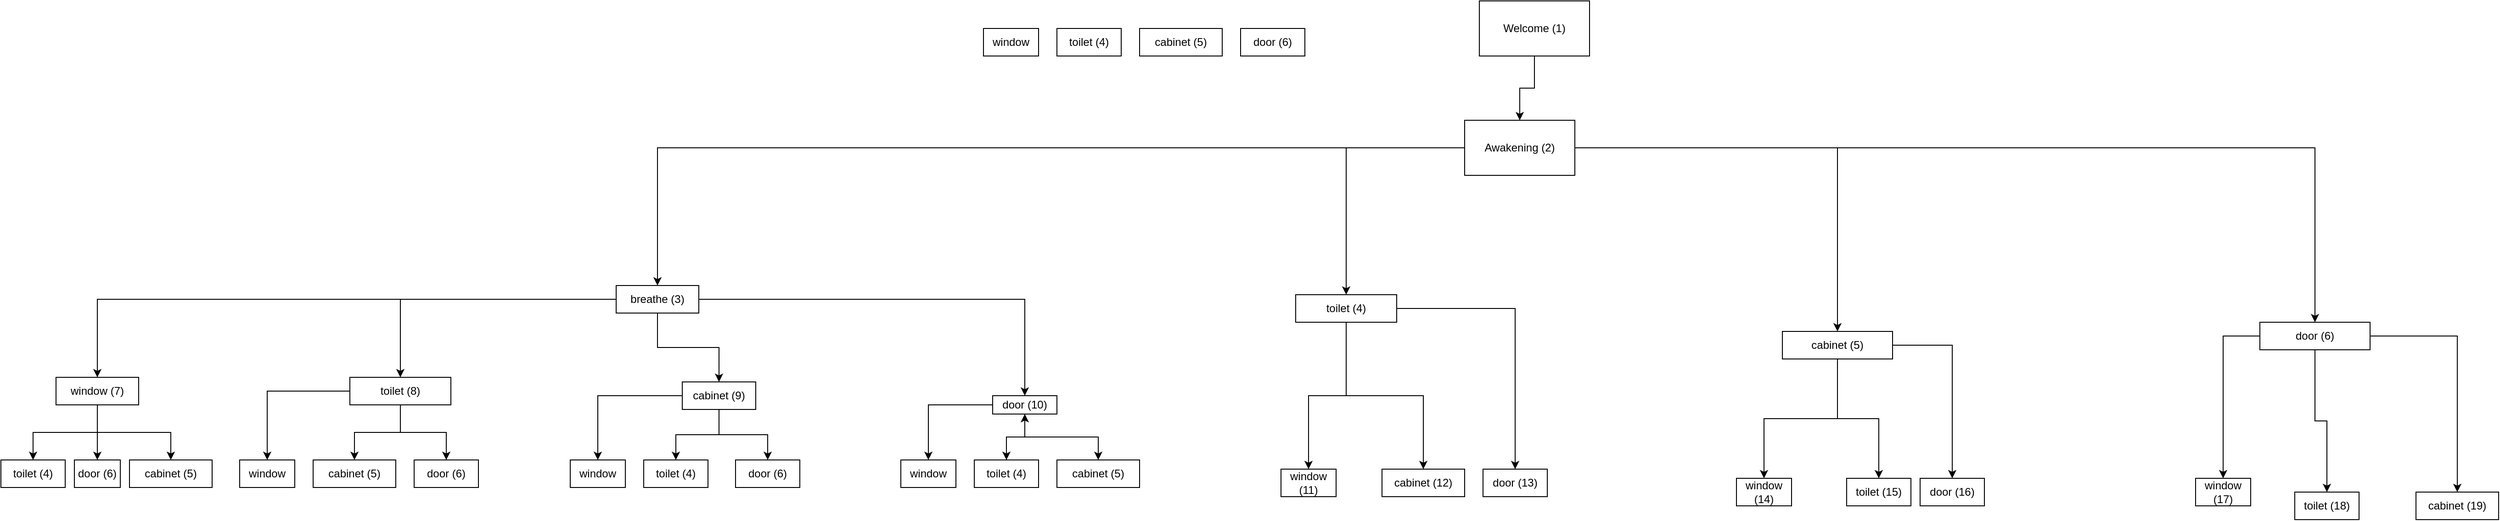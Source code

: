 <mxfile version="20.8.5" type="github">
  <diagram id="0DH3T3HT9MEGjzves2Dj" name="Page-1">
    <mxGraphModel dx="2580" dy="476" grid="1" gridSize="10" guides="1" tooltips="1" connect="1" arrows="1" fold="1" page="1" pageScale="1" pageWidth="827" pageHeight="1169" math="0" shadow="0">
      <root>
        <mxCell id="0" />
        <mxCell id="1" parent="0" />
        <mxCell id="7w73uh7pz82JfWq3_6is-2" style="edgeStyle=orthogonalEdgeStyle;rounded=0;orthogonalLoop=1;jettySize=auto;html=1;" parent="1" source="7w73uh7pz82JfWq3_6is-1" target="7w73uh7pz82JfWq3_6is-3" edge="1">
          <mxGeometry relative="1" as="geometry">
            <mxPoint x="400" y="150" as="targetPoint" />
          </mxGeometry>
        </mxCell>
        <mxCell id="7w73uh7pz82JfWq3_6is-1" value="Welcome (1)" style="rounded=0;whiteSpace=wrap;html=1;" parent="1" vertex="1">
          <mxGeometry x="340" y="20" width="120" height="60" as="geometry" />
        </mxCell>
        <mxCell id="l_ruqOLuNQAMom3T-3BF-50" style="edgeStyle=orthogonalEdgeStyle;rounded=0;orthogonalLoop=1;jettySize=auto;html=1;" edge="1" parent="1" source="7w73uh7pz82JfWq3_6is-3" target="7w73uh7pz82JfWq3_6is-17">
          <mxGeometry relative="1" as="geometry" />
        </mxCell>
        <mxCell id="l_ruqOLuNQAMom3T-3BF-51" style="edgeStyle=orthogonalEdgeStyle;rounded=0;orthogonalLoop=1;jettySize=auto;html=1;" edge="1" parent="1" source="7w73uh7pz82JfWq3_6is-3" target="7w73uh7pz82JfWq3_6is-15">
          <mxGeometry relative="1" as="geometry" />
        </mxCell>
        <mxCell id="l_ruqOLuNQAMom3T-3BF-52" style="edgeStyle=orthogonalEdgeStyle;rounded=0;orthogonalLoop=1;jettySize=auto;html=1;" edge="1" parent="1" source="7w73uh7pz82JfWq3_6is-3" target="7w73uh7pz82JfWq3_6is-12">
          <mxGeometry relative="1" as="geometry" />
        </mxCell>
        <mxCell id="l_ruqOLuNQAMom3T-3BF-53" style="edgeStyle=orthogonalEdgeStyle;rounded=0;orthogonalLoop=1;jettySize=auto;html=1;" edge="1" parent="1" source="7w73uh7pz82JfWq3_6is-3" target="7w73uh7pz82JfWq3_6is-10">
          <mxGeometry relative="1" as="geometry" />
        </mxCell>
        <mxCell id="7w73uh7pz82JfWq3_6is-3" value="Awakening (2)" style="rounded=0;whiteSpace=wrap;html=1;" parent="1" vertex="1">
          <mxGeometry x="324" y="150" width="120" height="60" as="geometry" />
        </mxCell>
        <mxCell id="7iLDofzupHCWeBJ56FgA-15" style="edgeStyle=orthogonalEdgeStyle;rounded=0;orthogonalLoop=1;jettySize=auto;html=1;" parent="1" source="7w73uh7pz82JfWq3_6is-10" target="7iLDofzupHCWeBJ56FgA-1" edge="1">
          <mxGeometry relative="1" as="geometry" />
        </mxCell>
        <mxCell id="7iLDofzupHCWeBJ56FgA-16" style="edgeStyle=orthogonalEdgeStyle;rounded=0;orthogonalLoop=1;jettySize=auto;html=1;" parent="1" source="7w73uh7pz82JfWq3_6is-10" target="7iLDofzupHCWeBJ56FgA-2" edge="1">
          <mxGeometry relative="1" as="geometry" />
        </mxCell>
        <mxCell id="7iLDofzupHCWeBJ56FgA-17" style="edgeStyle=orthogonalEdgeStyle;rounded=0;orthogonalLoop=1;jettySize=auto;html=1;" parent="1" source="7w73uh7pz82JfWq3_6is-10" target="7iLDofzupHCWeBJ56FgA-3" edge="1">
          <mxGeometry relative="1" as="geometry" />
        </mxCell>
        <mxCell id="7iLDofzupHCWeBJ56FgA-18" style="edgeStyle=orthogonalEdgeStyle;rounded=0;orthogonalLoop=1;jettySize=auto;html=1;" parent="1" source="7w73uh7pz82JfWq3_6is-10" target="7iLDofzupHCWeBJ56FgA-4" edge="1">
          <mxGeometry relative="1" as="geometry" />
        </mxCell>
        <mxCell id="7w73uh7pz82JfWq3_6is-10" value="breathe (3)" style="rounded=0;whiteSpace=wrap;html=1;" parent="1" vertex="1">
          <mxGeometry x="-600" y="330" width="90" height="30" as="geometry" />
        </mxCell>
        <mxCell id="7iLDofzupHCWeBJ56FgA-41" style="edgeStyle=orthogonalEdgeStyle;rounded=0;orthogonalLoop=1;jettySize=auto;html=1;" parent="1" source="7w73uh7pz82JfWq3_6is-12" target="7iLDofzupHCWeBJ56FgA-28" edge="1">
          <mxGeometry relative="1" as="geometry" />
        </mxCell>
        <mxCell id="7iLDofzupHCWeBJ56FgA-42" style="edgeStyle=orthogonalEdgeStyle;rounded=0;orthogonalLoop=1;jettySize=auto;html=1;" parent="1" source="7w73uh7pz82JfWq3_6is-12" target="7iLDofzupHCWeBJ56FgA-30" edge="1">
          <mxGeometry relative="1" as="geometry" />
        </mxCell>
        <mxCell id="7iLDofzupHCWeBJ56FgA-43" style="edgeStyle=orthogonalEdgeStyle;rounded=0;orthogonalLoop=1;jettySize=auto;html=1;" parent="1" source="7w73uh7pz82JfWq3_6is-12" target="7iLDofzupHCWeBJ56FgA-31" edge="1">
          <mxGeometry relative="1" as="geometry" />
        </mxCell>
        <mxCell id="7w73uh7pz82JfWq3_6is-12" value="toilet (4)" style="rounded=0;whiteSpace=wrap;html=1;" parent="1" vertex="1">
          <mxGeometry x="140" y="340" width="110" height="30" as="geometry" />
        </mxCell>
        <mxCell id="7iLDofzupHCWeBJ56FgA-44" style="edgeStyle=orthogonalEdgeStyle;rounded=0;orthogonalLoop=1;jettySize=auto;html=1;" parent="1" source="7w73uh7pz82JfWq3_6is-15" target="7iLDofzupHCWeBJ56FgA-33" edge="1">
          <mxGeometry relative="1" as="geometry" />
        </mxCell>
        <mxCell id="7iLDofzupHCWeBJ56FgA-45" style="edgeStyle=orthogonalEdgeStyle;rounded=0;orthogonalLoop=1;jettySize=auto;html=1;" parent="1" source="7w73uh7pz82JfWq3_6is-15" target="7iLDofzupHCWeBJ56FgA-32" edge="1">
          <mxGeometry relative="1" as="geometry" />
        </mxCell>
        <mxCell id="7iLDofzupHCWeBJ56FgA-46" style="edgeStyle=orthogonalEdgeStyle;rounded=0;orthogonalLoop=1;jettySize=auto;html=1;" parent="1" source="7w73uh7pz82JfWq3_6is-15" target="7iLDofzupHCWeBJ56FgA-35" edge="1">
          <mxGeometry relative="1" as="geometry" />
        </mxCell>
        <mxCell id="7w73uh7pz82JfWq3_6is-15" value="cabinet (5)" style="rounded=0;whiteSpace=wrap;html=1;" parent="1" vertex="1">
          <mxGeometry x="670" y="380" width="120" height="30" as="geometry" />
        </mxCell>
        <mxCell id="7iLDofzupHCWeBJ56FgA-47" style="edgeStyle=orthogonalEdgeStyle;rounded=0;orthogonalLoop=1;jettySize=auto;html=1;" parent="1" source="7w73uh7pz82JfWq3_6is-17" target="7iLDofzupHCWeBJ56FgA-37" edge="1">
          <mxGeometry relative="1" as="geometry" />
        </mxCell>
        <mxCell id="7iLDofzupHCWeBJ56FgA-48" style="edgeStyle=orthogonalEdgeStyle;rounded=0;orthogonalLoop=1;jettySize=auto;html=1;" parent="1" source="7w73uh7pz82JfWq3_6is-17" target="7iLDofzupHCWeBJ56FgA-36" edge="1">
          <mxGeometry relative="1" as="geometry" />
        </mxCell>
        <mxCell id="7iLDofzupHCWeBJ56FgA-49" style="edgeStyle=orthogonalEdgeStyle;rounded=0;orthogonalLoop=1;jettySize=auto;html=1;" parent="1" source="7w73uh7pz82JfWq3_6is-17" target="7iLDofzupHCWeBJ56FgA-38" edge="1">
          <mxGeometry relative="1" as="geometry" />
        </mxCell>
        <mxCell id="7w73uh7pz82JfWq3_6is-17" value="door (6)" style="rounded=0;whiteSpace=wrap;html=1;" parent="1" vertex="1">
          <mxGeometry x="1190" y="370" width="120" height="30" as="geometry" />
        </mxCell>
        <mxCell id="l_ruqOLuNQAMom3T-3BF-6" style="edgeStyle=orthogonalEdgeStyle;rounded=0;orthogonalLoop=1;jettySize=auto;html=1;" edge="1" parent="1" source="7iLDofzupHCWeBJ56FgA-1" target="l_ruqOLuNQAMom3T-3BF-3">
          <mxGeometry relative="1" as="geometry" />
        </mxCell>
        <mxCell id="l_ruqOLuNQAMom3T-3BF-7" style="edgeStyle=orthogonalEdgeStyle;rounded=0;orthogonalLoop=1;jettySize=auto;html=1;" edge="1" parent="1" source="7iLDofzupHCWeBJ56FgA-1" target="l_ruqOLuNQAMom3T-3BF-4">
          <mxGeometry relative="1" as="geometry" />
        </mxCell>
        <mxCell id="l_ruqOLuNQAMom3T-3BF-8" style="edgeStyle=orthogonalEdgeStyle;rounded=0;orthogonalLoop=1;jettySize=auto;html=1;" edge="1" parent="1" source="7iLDofzupHCWeBJ56FgA-1" target="l_ruqOLuNQAMom3T-3BF-5">
          <mxGeometry relative="1" as="geometry" />
        </mxCell>
        <mxCell id="7iLDofzupHCWeBJ56FgA-1" value="window (7)" style="rounded=0;whiteSpace=wrap;html=1;" parent="1" vertex="1">
          <mxGeometry x="-1210" y="430" width="90" height="30" as="geometry" />
        </mxCell>
        <mxCell id="l_ruqOLuNQAMom3T-3BF-18" style="edgeStyle=orthogonalEdgeStyle;rounded=0;orthogonalLoop=1;jettySize=auto;html=1;" edge="1" parent="1" source="7iLDofzupHCWeBJ56FgA-2" target="l_ruqOLuNQAMom3T-3BF-14">
          <mxGeometry relative="1" as="geometry" />
        </mxCell>
        <mxCell id="l_ruqOLuNQAMom3T-3BF-20" style="edgeStyle=orthogonalEdgeStyle;rounded=0;orthogonalLoop=1;jettySize=auto;html=1;" edge="1" parent="1" source="7iLDofzupHCWeBJ56FgA-2" target="l_ruqOLuNQAMom3T-3BF-16">
          <mxGeometry relative="1" as="geometry" />
        </mxCell>
        <mxCell id="l_ruqOLuNQAMom3T-3BF-21" style="edgeStyle=orthogonalEdgeStyle;rounded=0;orthogonalLoop=1;jettySize=auto;html=1;" edge="1" parent="1" source="7iLDofzupHCWeBJ56FgA-2" target="l_ruqOLuNQAMom3T-3BF-17">
          <mxGeometry relative="1" as="geometry" />
        </mxCell>
        <mxCell id="7iLDofzupHCWeBJ56FgA-2" value="toilet (8)" style="rounded=0;whiteSpace=wrap;html=1;" parent="1" vertex="1">
          <mxGeometry x="-890" y="430" width="110" height="30" as="geometry" />
        </mxCell>
        <mxCell id="l_ruqOLuNQAMom3T-3BF-47" style="edgeStyle=orthogonalEdgeStyle;rounded=0;orthogonalLoop=1;jettySize=auto;html=1;" edge="1" parent="1" source="7iLDofzupHCWeBJ56FgA-3" target="l_ruqOLuNQAMom3T-3BF-31">
          <mxGeometry relative="1" as="geometry" />
        </mxCell>
        <mxCell id="l_ruqOLuNQAMom3T-3BF-48" style="edgeStyle=orthogonalEdgeStyle;rounded=0;orthogonalLoop=1;jettySize=auto;html=1;" edge="1" parent="1" source="7iLDofzupHCWeBJ56FgA-3" target="l_ruqOLuNQAMom3T-3BF-30">
          <mxGeometry relative="1" as="geometry" />
        </mxCell>
        <mxCell id="l_ruqOLuNQAMom3T-3BF-49" style="edgeStyle=orthogonalEdgeStyle;rounded=0;orthogonalLoop=1;jettySize=auto;html=1;" edge="1" parent="1" source="7iLDofzupHCWeBJ56FgA-3" target="l_ruqOLuNQAMom3T-3BF-33">
          <mxGeometry relative="1" as="geometry" />
        </mxCell>
        <mxCell id="7iLDofzupHCWeBJ56FgA-3" value="cabinet (9)" style="rounded=0;whiteSpace=wrap;html=1;" parent="1" vertex="1">
          <mxGeometry x="-528" y="435" width="80" height="30" as="geometry" />
        </mxCell>
        <mxCell id="l_ruqOLuNQAMom3T-3BF-43" style="edgeStyle=orthogonalEdgeStyle;rounded=0;orthogonalLoop=1;jettySize=auto;html=1;" edge="1" parent="1" source="7iLDofzupHCWeBJ56FgA-4" target="l_ruqOLuNQAMom3T-3BF-40">
          <mxGeometry relative="1" as="geometry" />
        </mxCell>
        <mxCell id="l_ruqOLuNQAMom3T-3BF-44" style="edgeStyle=orthogonalEdgeStyle;rounded=0;orthogonalLoop=1;jettySize=auto;html=1;" edge="1" parent="1" source="7iLDofzupHCWeBJ56FgA-4" target="l_ruqOLuNQAMom3T-3BF-39">
          <mxGeometry relative="1" as="geometry" />
        </mxCell>
        <mxCell id="l_ruqOLuNQAMom3T-3BF-46" style="edgeStyle=orthogonalEdgeStyle;rounded=0;orthogonalLoop=1;jettySize=auto;html=1;" edge="1" parent="1" source="7iLDofzupHCWeBJ56FgA-4" target="l_ruqOLuNQAMom3T-3BF-41">
          <mxGeometry relative="1" as="geometry" />
        </mxCell>
        <mxCell id="7iLDofzupHCWeBJ56FgA-4" value="door (10)" style="rounded=0;whiteSpace=wrap;html=1;" parent="1" vertex="1">
          <mxGeometry x="-190" y="450" width="70" height="20" as="geometry" />
        </mxCell>
        <mxCell id="7iLDofzupHCWeBJ56FgA-28" value="window (11)" style="rounded=0;whiteSpace=wrap;html=1;" parent="1" vertex="1">
          <mxGeometry x="124" y="530" width="60" height="30" as="geometry" />
        </mxCell>
        <mxCell id="7iLDofzupHCWeBJ56FgA-30" value="cabinet (12)" style="rounded=0;whiteSpace=wrap;html=1;" parent="1" vertex="1">
          <mxGeometry x="234" y="530" width="90" height="30" as="geometry" />
        </mxCell>
        <mxCell id="7iLDofzupHCWeBJ56FgA-31" value="door (13)" style="rounded=0;whiteSpace=wrap;html=1;" parent="1" vertex="1">
          <mxGeometry x="344" y="530" width="70" height="30" as="geometry" />
        </mxCell>
        <mxCell id="7iLDofzupHCWeBJ56FgA-32" value="window (14)" style="rounded=0;whiteSpace=wrap;html=1;" parent="1" vertex="1">
          <mxGeometry x="620" y="540" width="60" height="30" as="geometry" />
        </mxCell>
        <mxCell id="7iLDofzupHCWeBJ56FgA-33" value="toilet (15)" style="rounded=0;whiteSpace=wrap;html=1;" parent="1" vertex="1">
          <mxGeometry x="740" y="540" width="70" height="30" as="geometry" />
        </mxCell>
        <mxCell id="7iLDofzupHCWeBJ56FgA-35" value="door (16)" style="rounded=0;whiteSpace=wrap;html=1;" parent="1" vertex="1">
          <mxGeometry x="820" y="540" width="70" height="30" as="geometry" />
        </mxCell>
        <mxCell id="7iLDofzupHCWeBJ56FgA-36" value="window (17)" style="rounded=0;whiteSpace=wrap;html=1;" parent="1" vertex="1">
          <mxGeometry x="1120" y="540" width="60" height="30" as="geometry" />
        </mxCell>
        <mxCell id="7iLDofzupHCWeBJ56FgA-37" value="toilet (18)" style="rounded=0;whiteSpace=wrap;html=1;" parent="1" vertex="1">
          <mxGeometry x="1228" y="555" width="70" height="30" as="geometry" />
        </mxCell>
        <mxCell id="7iLDofzupHCWeBJ56FgA-38" value="cabinet (19)" style="rounded=0;whiteSpace=wrap;html=1;" parent="1" vertex="1">
          <mxGeometry x="1360" y="555" width="90" height="30" as="geometry" />
        </mxCell>
        <mxCell id="7iLDofzupHCWeBJ56FgA-50" value="window" style="rounded=0;whiteSpace=wrap;html=1;" parent="1" vertex="1">
          <mxGeometry x="-200" y="50" width="60" height="30" as="geometry" />
        </mxCell>
        <mxCell id="7iLDofzupHCWeBJ56FgA-51" value="toilet (4)" style="rounded=0;whiteSpace=wrap;html=1;" parent="1" vertex="1">
          <mxGeometry x="-120" y="50" width="70" height="30" as="geometry" />
        </mxCell>
        <mxCell id="7iLDofzupHCWeBJ56FgA-52" value="cabinet (5)" style="rounded=0;whiteSpace=wrap;html=1;" parent="1" vertex="1">
          <mxGeometry x="-30" y="50" width="90" height="30" as="geometry" />
        </mxCell>
        <mxCell id="7iLDofzupHCWeBJ56FgA-53" value="door (6)" style="rounded=0;whiteSpace=wrap;html=1;" parent="1" vertex="1">
          <mxGeometry x="80" y="50" width="70" height="30" as="geometry" />
        </mxCell>
        <mxCell id="l_ruqOLuNQAMom3T-3BF-3" value="toilet (4)" style="rounded=0;whiteSpace=wrap;html=1;" vertex="1" parent="1">
          <mxGeometry x="-1270" y="520" width="70" height="30" as="geometry" />
        </mxCell>
        <mxCell id="l_ruqOLuNQAMom3T-3BF-4" value="cabinet (5)" style="rounded=0;whiteSpace=wrap;html=1;" vertex="1" parent="1">
          <mxGeometry x="-1130" y="520" width="90" height="30" as="geometry" />
        </mxCell>
        <mxCell id="l_ruqOLuNQAMom3T-3BF-5" value="door (6)" style="rounded=0;whiteSpace=wrap;html=1;" vertex="1" parent="1">
          <mxGeometry x="-1190" y="520" width="50" height="30" as="geometry" />
        </mxCell>
        <mxCell id="l_ruqOLuNQAMom3T-3BF-14" value="window" style="rounded=0;whiteSpace=wrap;html=1;" vertex="1" parent="1">
          <mxGeometry x="-1010" y="520" width="60" height="30" as="geometry" />
        </mxCell>
        <mxCell id="l_ruqOLuNQAMom3T-3BF-16" value="cabinet (5)" style="rounded=0;whiteSpace=wrap;html=1;" vertex="1" parent="1">
          <mxGeometry x="-930" y="520" width="90" height="30" as="geometry" />
        </mxCell>
        <mxCell id="l_ruqOLuNQAMom3T-3BF-17" value="door (6)" style="rounded=0;whiteSpace=wrap;html=1;" vertex="1" parent="1">
          <mxGeometry x="-820" y="520" width="70" height="30" as="geometry" />
        </mxCell>
        <mxCell id="l_ruqOLuNQAMom3T-3BF-30" value="window" style="rounded=0;whiteSpace=wrap;html=1;" vertex="1" parent="1">
          <mxGeometry x="-650" y="520" width="60" height="30" as="geometry" />
        </mxCell>
        <mxCell id="l_ruqOLuNQAMom3T-3BF-31" value="toilet (4)" style="rounded=0;whiteSpace=wrap;html=1;" vertex="1" parent="1">
          <mxGeometry x="-570" y="520" width="70" height="30" as="geometry" />
        </mxCell>
        <mxCell id="l_ruqOLuNQAMom3T-3BF-33" value="door (6)" style="rounded=0;whiteSpace=wrap;html=1;" vertex="1" parent="1">
          <mxGeometry x="-470" y="520" width="70" height="30" as="geometry" />
        </mxCell>
        <mxCell id="l_ruqOLuNQAMom3T-3BF-39" value="window" style="rounded=0;whiteSpace=wrap;html=1;" vertex="1" parent="1">
          <mxGeometry x="-290" y="520" width="60" height="30" as="geometry" />
        </mxCell>
        <mxCell id="l_ruqOLuNQAMom3T-3BF-45" value="" style="edgeStyle=orthogonalEdgeStyle;rounded=0;orthogonalLoop=1;jettySize=auto;html=1;" edge="1" parent="1" source="l_ruqOLuNQAMom3T-3BF-40" target="7iLDofzupHCWeBJ56FgA-4">
          <mxGeometry relative="1" as="geometry" />
        </mxCell>
        <mxCell id="l_ruqOLuNQAMom3T-3BF-40" value="toilet (4)" style="rounded=0;whiteSpace=wrap;html=1;" vertex="1" parent="1">
          <mxGeometry x="-210" y="520" width="70" height="30" as="geometry" />
        </mxCell>
        <mxCell id="l_ruqOLuNQAMom3T-3BF-41" value="cabinet (5)" style="rounded=0;whiteSpace=wrap;html=1;" vertex="1" parent="1">
          <mxGeometry x="-120" y="520" width="90" height="30" as="geometry" />
        </mxCell>
      </root>
    </mxGraphModel>
  </diagram>
</mxfile>
